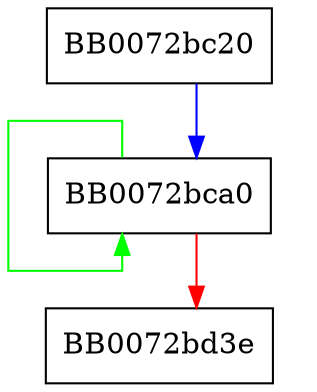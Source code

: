 digraph rsaz_512_gather4 {
  node [shape="box"];
  graph [splines=ortho];
  BB0072bc20 -> BB0072bca0 [color="blue"];
  BB0072bca0 -> BB0072bca0 [color="green"];
  BB0072bca0 -> BB0072bd3e [color="red"];
}